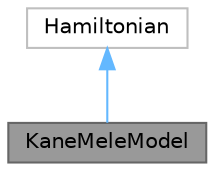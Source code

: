 digraph "KaneMeleModel"
{
 // INTERACTIVE_SVG=YES
 // LATEX_PDF_SIZE
  bgcolor="transparent";
  edge [fontname=Helvetica,fontsize=10,labelfontname=Helvetica,labelfontsize=10];
  node [fontname=Helvetica,fontsize=10,shape=box,height=0.2,width=0.4];
  Node1 [id="Node000001",label="KaneMeleModel",height=0.2,width=0.4,color="gray40", fillcolor="grey60", style="filled", fontcolor="black",tooltip="Kane-Mele model for a two-dimensional topological insulator."];
  Node2 -> Node1 [id="edge1_Node000001_Node000002",dir="back",color="steelblue1",style="solid",tooltip=" "];
  Node2 [id="Node000002",label="Hamiltonian",height=0.2,width=0.4,color="grey75", fillcolor="white", style="filled",URL="$class_hamiltonian.html",tooltip=" "];
}
